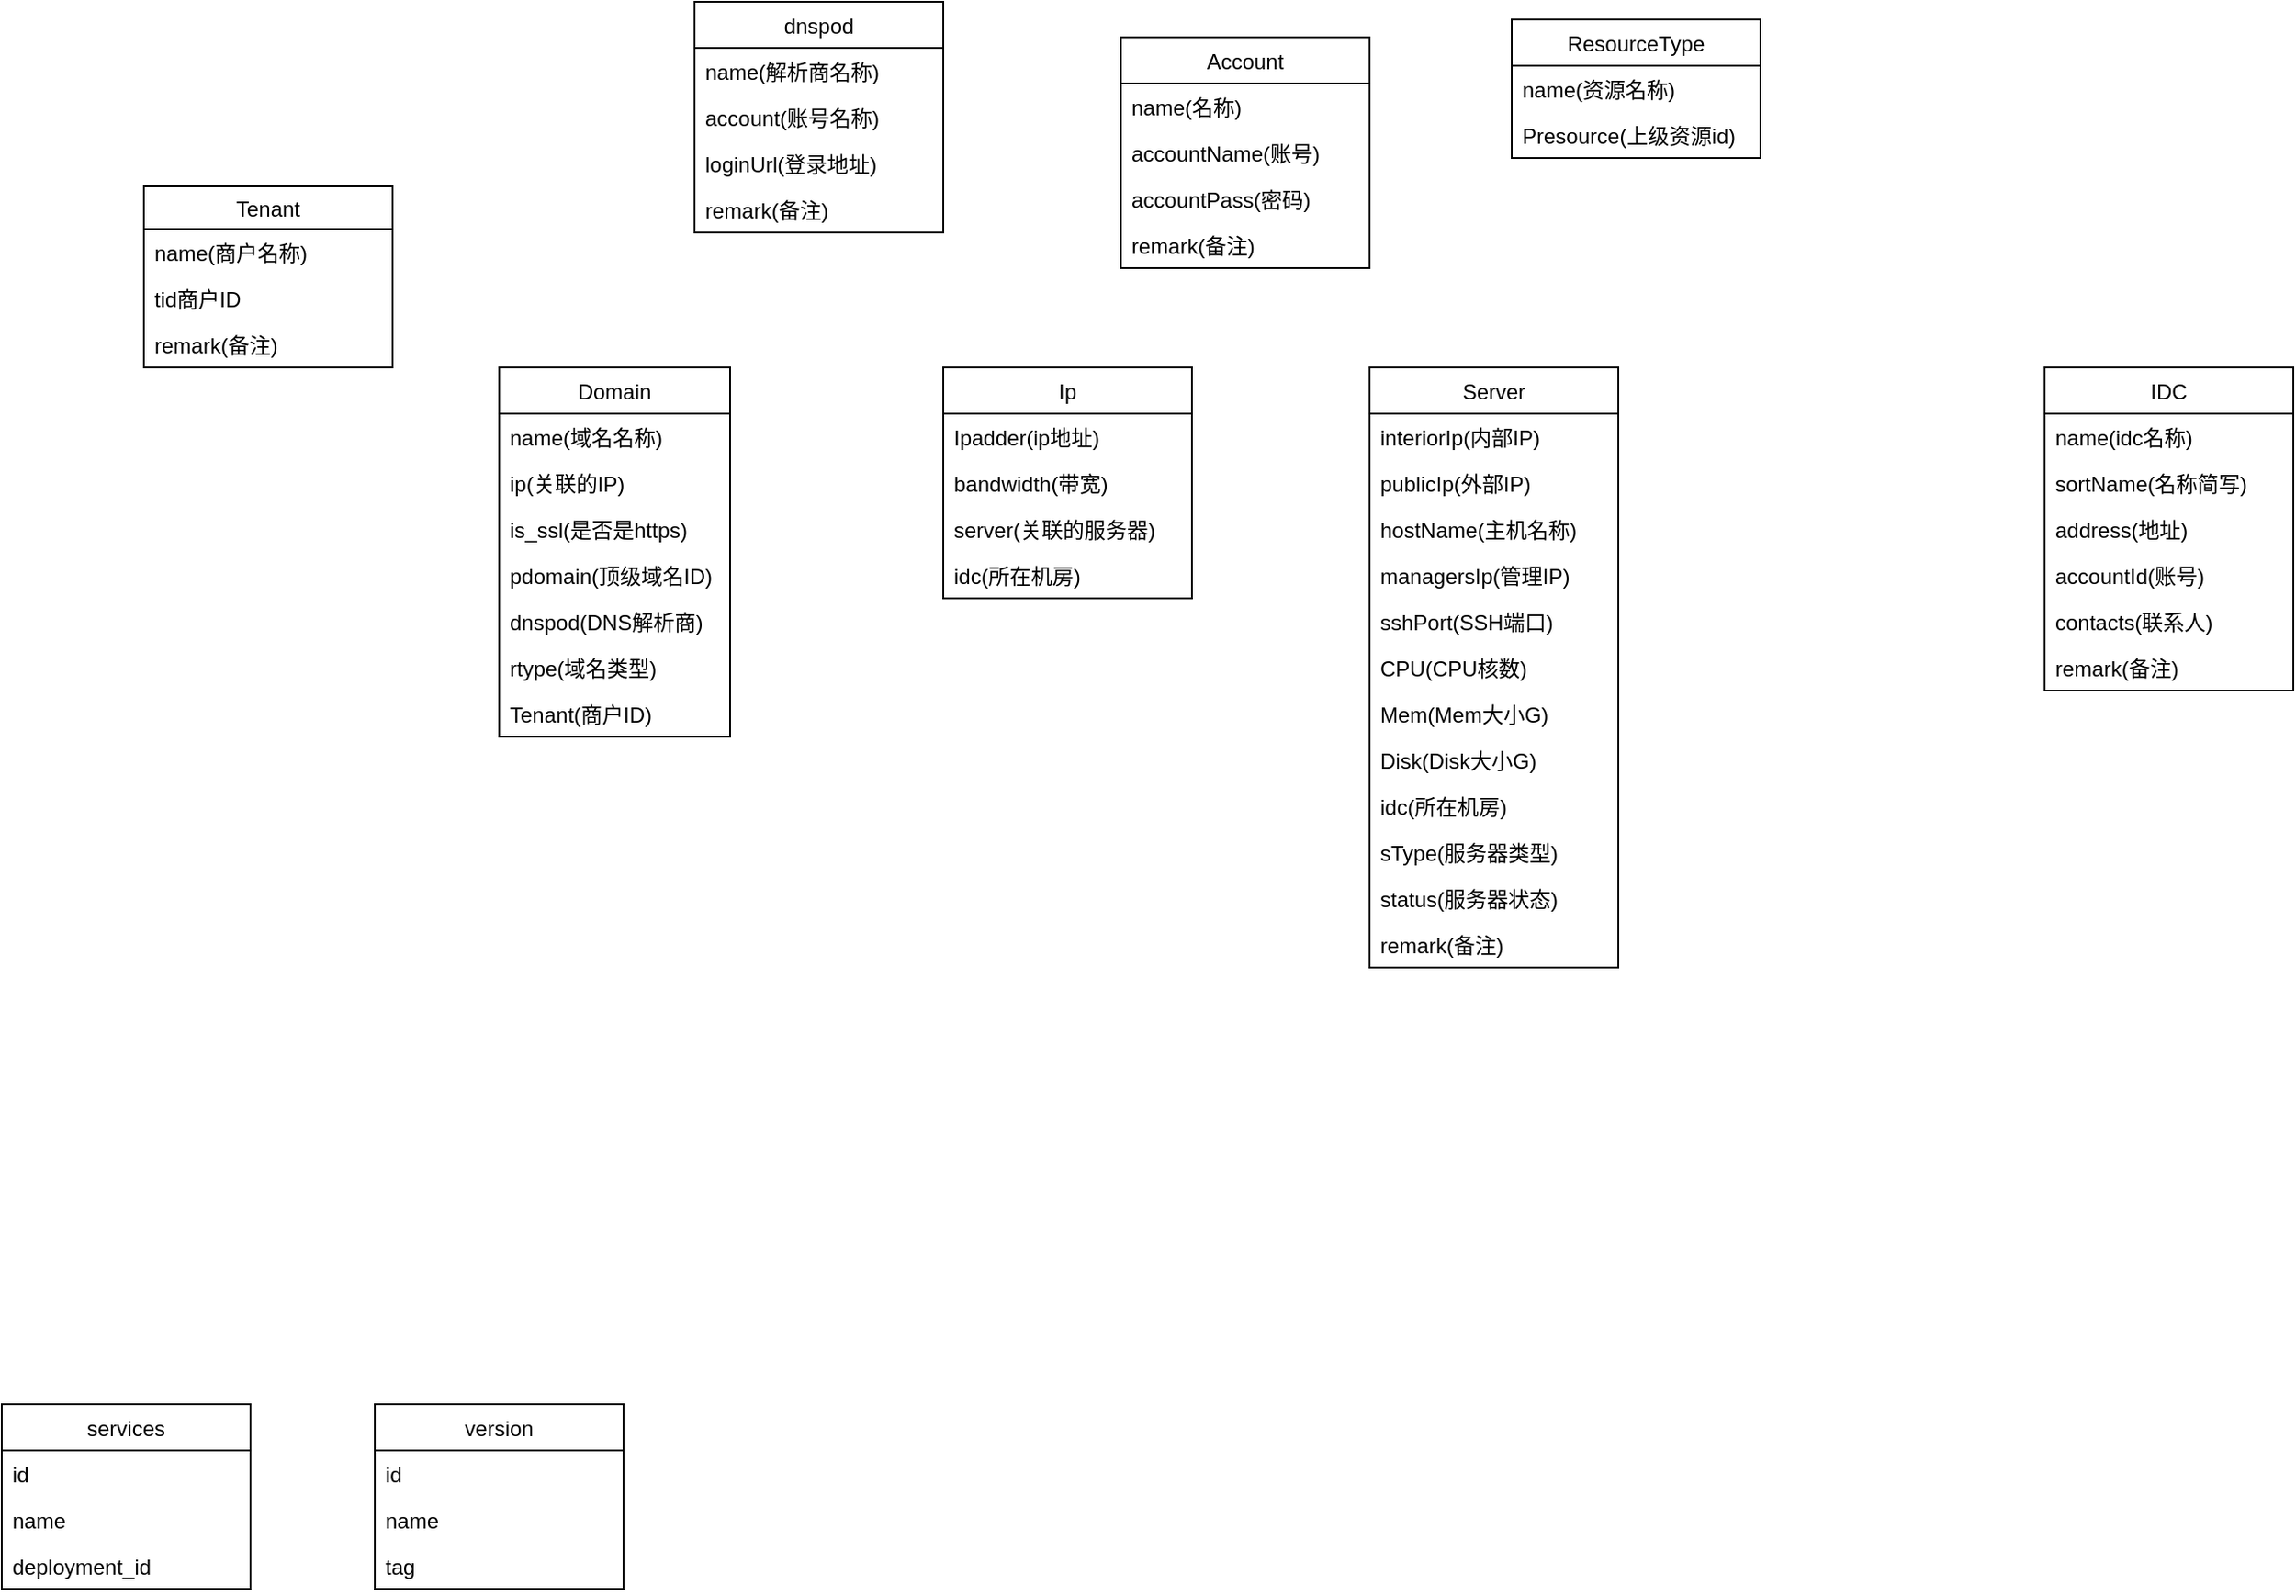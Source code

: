 <mxfile version="12.4.2" type="device" pages="1"><diagram id="jcB6aoxiBg1SaHYzmjvd" name="第 1 页"><mxGraphModel dx="1422" dy="862" grid="1" gridSize="10" guides="1" tooltips="1" connect="1" arrows="1" fold="1" page="1" pageScale="1" pageWidth="1920" pageHeight="1200" math="0" shadow="0"><root><mxCell id="0"/><mxCell id="1" parent="0"/><mxCell id="g7Q5NutpDmdgtejako_v-1" value="IDC" style="swimlane;fontStyle=0;childLayout=stackLayout;horizontal=1;startSize=26;fillColor=none;horizontalStack=0;resizeParent=1;resizeParentMax=0;resizeLast=0;collapsible=1;marginBottom=0;" vertex="1" parent="1"><mxGeometry x="1200" y="206" width="140" height="182" as="geometry"/></mxCell><mxCell id="g7Q5NutpDmdgtejako_v-2" value="name(idc名称)" style="text;strokeColor=none;fillColor=none;align=left;verticalAlign=top;spacingLeft=4;spacingRight=4;overflow=hidden;rotatable=0;points=[[0,0.5],[1,0.5]];portConstraint=eastwest;" vertex="1" parent="g7Q5NutpDmdgtejako_v-1"><mxGeometry y="26" width="140" height="26" as="geometry"/></mxCell><mxCell id="g7Q5NutpDmdgtejako_v-3" value="sortName(名称简写)" style="text;strokeColor=none;fillColor=none;align=left;verticalAlign=top;spacingLeft=4;spacingRight=4;overflow=hidden;rotatable=0;points=[[0,0.5],[1,0.5]];portConstraint=eastwest;" vertex="1" parent="g7Q5NutpDmdgtejako_v-1"><mxGeometry y="52" width="140" height="26" as="geometry"/></mxCell><mxCell id="g7Q5NutpDmdgtejako_v-4" value="address(地址)" style="text;strokeColor=none;fillColor=none;align=left;verticalAlign=top;spacingLeft=4;spacingRight=4;overflow=hidden;rotatable=0;points=[[0,0.5],[1,0.5]];portConstraint=eastwest;" vertex="1" parent="g7Q5NutpDmdgtejako_v-1"><mxGeometry y="78" width="140" height="26" as="geometry"/></mxCell><mxCell id="g7Q5NutpDmdgtejako_v-5" value="accountId(账号)" style="text;strokeColor=none;fillColor=none;align=left;verticalAlign=top;spacingLeft=4;spacingRight=4;overflow=hidden;rotatable=0;points=[[0,0.5],[1,0.5]];portConstraint=eastwest;" vertex="1" parent="g7Q5NutpDmdgtejako_v-1"><mxGeometry y="104" width="140" height="26" as="geometry"/></mxCell><mxCell id="g7Q5NutpDmdgtejako_v-6" value="contacts(联系人)" style="text;strokeColor=none;fillColor=none;align=left;verticalAlign=top;spacingLeft=4;spacingRight=4;overflow=hidden;rotatable=0;points=[[0,0.5],[1,0.5]];portConstraint=eastwest;" vertex="1" parent="g7Q5NutpDmdgtejako_v-1"><mxGeometry y="130" width="140" height="26" as="geometry"/></mxCell><mxCell id="g7Q5NutpDmdgtejako_v-8" value="remark(备注)" style="text;strokeColor=none;fillColor=none;align=left;verticalAlign=top;spacingLeft=4;spacingRight=4;overflow=hidden;rotatable=0;points=[[0,0.5],[1,0.5]];portConstraint=eastwest;" vertex="1" parent="g7Q5NutpDmdgtejako_v-1"><mxGeometry y="156" width="140" height="26" as="geometry"/></mxCell><mxCell id="g7Q5NutpDmdgtejako_v-9" value="Server" style="swimlane;fontStyle=0;childLayout=stackLayout;horizontal=1;startSize=26;fillColor=none;horizontalStack=0;resizeParent=1;resizeParentMax=0;resizeLast=0;collapsible=1;marginBottom=0;" vertex="1" parent="1"><mxGeometry x="820" y="206" width="140" height="338" as="geometry"/></mxCell><mxCell id="g7Q5NutpDmdgtejako_v-10" value="interiorIp(内部IP)" style="text;strokeColor=none;fillColor=none;align=left;verticalAlign=top;spacingLeft=4;spacingRight=4;overflow=hidden;rotatable=0;points=[[0,0.5],[1,0.5]];portConstraint=eastwest;" vertex="1" parent="g7Q5NutpDmdgtejako_v-9"><mxGeometry y="26" width="140" height="26" as="geometry"/></mxCell><mxCell id="g7Q5NutpDmdgtejako_v-63" value="publicIp(外部IP)" style="text;strokeColor=none;fillColor=none;align=left;verticalAlign=top;spacingLeft=4;spacingRight=4;overflow=hidden;rotatable=0;points=[[0,0.5],[1,0.5]];portConstraint=eastwest;" vertex="1" parent="g7Q5NutpDmdgtejako_v-9"><mxGeometry y="52" width="140" height="26" as="geometry"/></mxCell><mxCell id="g7Q5NutpDmdgtejako_v-11" value="hostName(主机名称)" style="text;strokeColor=none;fillColor=none;align=left;verticalAlign=top;spacingLeft=4;spacingRight=4;overflow=hidden;rotatable=0;points=[[0,0.5],[1,0.5]];portConstraint=eastwest;" vertex="1" parent="g7Q5NutpDmdgtejako_v-9"><mxGeometry y="78" width="140" height="26" as="geometry"/></mxCell><mxCell id="g7Q5NutpDmdgtejako_v-12" value="managersIp(管理IP)" style="text;strokeColor=none;fillColor=none;align=left;verticalAlign=top;spacingLeft=4;spacingRight=4;overflow=hidden;rotatable=0;points=[[0,0.5],[1,0.5]];portConstraint=eastwest;" vertex="1" parent="g7Q5NutpDmdgtejako_v-9"><mxGeometry y="104" width="140" height="26" as="geometry"/></mxCell><mxCell id="g7Q5NutpDmdgtejako_v-13" value="sshPort(SSH端口)" style="text;strokeColor=none;fillColor=none;align=left;verticalAlign=top;spacingLeft=4;spacingRight=4;overflow=hidden;rotatable=0;points=[[0,0.5],[1,0.5]];portConstraint=eastwest;" vertex="1" parent="g7Q5NutpDmdgtejako_v-9"><mxGeometry y="130" width="140" height="26" as="geometry"/></mxCell><mxCell id="g7Q5NutpDmdgtejako_v-14" value="CPU(CPU核数)" style="text;strokeColor=none;fillColor=none;align=left;verticalAlign=top;spacingLeft=4;spacingRight=4;overflow=hidden;rotatable=0;points=[[0,0.5],[1,0.5]];portConstraint=eastwest;" vertex="1" parent="g7Q5NutpDmdgtejako_v-9"><mxGeometry y="156" width="140" height="26" as="geometry"/></mxCell><mxCell id="g7Q5NutpDmdgtejako_v-15" value="Mem(Mem大小G)" style="text;strokeColor=none;fillColor=none;align=left;verticalAlign=top;spacingLeft=4;spacingRight=4;overflow=hidden;rotatable=0;points=[[0,0.5],[1,0.5]];portConstraint=eastwest;" vertex="1" parent="g7Q5NutpDmdgtejako_v-9"><mxGeometry y="182" width="140" height="26" as="geometry"/></mxCell><mxCell id="g7Q5NutpDmdgtejako_v-16" value="Disk(Disk大小G)" style="text;strokeColor=none;fillColor=none;align=left;verticalAlign=top;spacingLeft=4;spacingRight=4;overflow=hidden;rotatable=0;points=[[0,0.5],[1,0.5]];portConstraint=eastwest;" vertex="1" parent="g7Q5NutpDmdgtejako_v-9"><mxGeometry y="208" width="140" height="26" as="geometry"/></mxCell><mxCell id="g7Q5NutpDmdgtejako_v-17" value="idc(所在机房)" style="text;strokeColor=none;fillColor=none;align=left;verticalAlign=top;spacingLeft=4;spacingRight=4;overflow=hidden;rotatable=0;points=[[0,0.5],[1,0.5]];portConstraint=eastwest;" vertex="1" parent="g7Q5NutpDmdgtejako_v-9"><mxGeometry y="234" width="140" height="26" as="geometry"/></mxCell><mxCell id="g7Q5NutpDmdgtejako_v-59" value="sType(服务器类型)" style="text;strokeColor=none;fillColor=none;align=left;verticalAlign=top;spacingLeft=4;spacingRight=4;overflow=hidden;rotatable=0;points=[[0,0.5],[1,0.5]];portConstraint=eastwest;" vertex="1" parent="g7Q5NutpDmdgtejako_v-9"><mxGeometry y="260" width="140" height="26" as="geometry"/></mxCell><mxCell id="g7Q5NutpDmdgtejako_v-61" value="status(服务器状态)" style="text;strokeColor=none;fillColor=none;align=left;verticalAlign=top;spacingLeft=4;spacingRight=4;overflow=hidden;rotatable=0;points=[[0,0.5],[1,0.5]];portConstraint=eastwest;" vertex="1" parent="g7Q5NutpDmdgtejako_v-9"><mxGeometry y="286" width="140" height="26" as="geometry"/></mxCell><mxCell id="g7Q5NutpDmdgtejako_v-18" value="remark(备注)" style="text;strokeColor=none;fillColor=none;align=left;verticalAlign=top;spacingLeft=4;spacingRight=4;overflow=hidden;rotatable=0;points=[[0,0.5],[1,0.5]];portConstraint=eastwest;" vertex="1" parent="g7Q5NutpDmdgtejako_v-9"><mxGeometry y="312" width="140" height="26" as="geometry"/></mxCell><mxCell id="g7Q5NutpDmdgtejako_v-19" value="Ip" style="swimlane;fontStyle=0;childLayout=stackLayout;horizontal=1;startSize=26;fillColor=none;horizontalStack=0;resizeParent=1;resizeParentMax=0;resizeLast=0;collapsible=1;marginBottom=0;" vertex="1" parent="1"><mxGeometry x="580" y="206" width="140" height="130" as="geometry"/></mxCell><mxCell id="g7Q5NutpDmdgtejako_v-20" value="Ipadder(ip地址)" style="text;strokeColor=none;fillColor=none;align=left;verticalAlign=top;spacingLeft=4;spacingRight=4;overflow=hidden;rotatable=0;points=[[0,0.5],[1,0.5]];portConstraint=eastwest;" vertex="1" parent="g7Q5NutpDmdgtejako_v-19"><mxGeometry y="26" width="140" height="26" as="geometry"/></mxCell><mxCell id="g7Q5NutpDmdgtejako_v-21" value="bandwidth(带宽)" style="text;strokeColor=none;fillColor=none;align=left;verticalAlign=top;spacingLeft=4;spacingRight=4;overflow=hidden;rotatable=0;points=[[0,0.5],[1,0.5]];portConstraint=eastwest;" vertex="1" parent="g7Q5NutpDmdgtejako_v-19"><mxGeometry y="52" width="140" height="26" as="geometry"/></mxCell><mxCell id="g7Q5NutpDmdgtejako_v-22" value="server(关联的服务器)" style="text;strokeColor=none;fillColor=none;align=left;verticalAlign=top;spacingLeft=4;spacingRight=4;overflow=hidden;rotatable=0;points=[[0,0.5],[1,0.5]];portConstraint=eastwest;" vertex="1" parent="g7Q5NutpDmdgtejako_v-19"><mxGeometry y="78" width="140" height="26" as="geometry"/></mxCell><mxCell id="g7Q5NutpDmdgtejako_v-23" value="idc(所在机房)" style="text;strokeColor=none;fillColor=none;align=left;verticalAlign=top;spacingLeft=4;spacingRight=4;overflow=hidden;rotatable=0;points=[[0,0.5],[1,0.5]];portConstraint=eastwest;" vertex="1" parent="g7Q5NutpDmdgtejako_v-19"><mxGeometry y="104" width="140" height="26" as="geometry"/></mxCell><mxCell id="g7Q5NutpDmdgtejako_v-24" value="Domain" style="swimlane;fontStyle=0;childLayout=stackLayout;horizontal=1;startSize=26;fillColor=none;horizontalStack=0;resizeParent=1;resizeParentMax=0;resizeLast=0;collapsible=1;marginBottom=0;" vertex="1" parent="1"><mxGeometry x="330" y="206" width="130" height="208" as="geometry"/></mxCell><mxCell id="g7Q5NutpDmdgtejako_v-25" value="name(域名名称)" style="text;strokeColor=none;fillColor=none;align=left;verticalAlign=top;spacingLeft=4;spacingRight=4;overflow=hidden;rotatable=0;points=[[0,0.5],[1,0.5]];portConstraint=eastwest;" vertex="1" parent="g7Q5NutpDmdgtejako_v-24"><mxGeometry y="26" width="130" height="26" as="geometry"/></mxCell><mxCell id="g7Q5NutpDmdgtejako_v-26" value="ip(关联的IP)" style="text;strokeColor=none;fillColor=none;align=left;verticalAlign=top;spacingLeft=4;spacingRight=4;overflow=hidden;rotatable=0;points=[[0,0.5],[1,0.5]];portConstraint=eastwest;" vertex="1" parent="g7Q5NutpDmdgtejako_v-24"><mxGeometry y="52" width="130" height="26" as="geometry"/></mxCell><mxCell id="g7Q5NutpDmdgtejako_v-29" value="is_ssl(是否是https)" style="text;strokeColor=none;fillColor=none;align=left;verticalAlign=top;spacingLeft=4;spacingRight=4;overflow=hidden;rotatable=0;points=[[0,0.5],[1,0.5]];portConstraint=eastwest;" vertex="1" parent="g7Q5NutpDmdgtejako_v-24"><mxGeometry y="78" width="130" height="26" as="geometry"/></mxCell><mxCell id="g7Q5NutpDmdgtejako_v-30" value="pdomain(顶级域名ID)" style="text;strokeColor=none;fillColor=none;align=left;verticalAlign=top;spacingLeft=4;spacingRight=4;overflow=hidden;rotatable=0;points=[[0,0.5],[1,0.5]];portConstraint=eastwest;" vertex="1" parent="g7Q5NutpDmdgtejako_v-24"><mxGeometry y="104" width="130" height="26" as="geometry"/></mxCell><mxCell id="g7Q5NutpDmdgtejako_v-31" value="dnspod(DNS解析商)" style="text;strokeColor=none;fillColor=none;align=left;verticalAlign=top;spacingLeft=4;spacingRight=4;overflow=hidden;rotatable=0;points=[[0,0.5],[1,0.5]];portConstraint=eastwest;" vertex="1" parent="g7Q5NutpDmdgtejako_v-24"><mxGeometry y="130" width="130" height="26" as="geometry"/></mxCell><mxCell id="g7Q5NutpDmdgtejako_v-32" value="rtype(域名类型)" style="text;strokeColor=none;fillColor=none;align=left;verticalAlign=top;spacingLeft=4;spacingRight=4;overflow=hidden;rotatable=0;points=[[0,0.5],[1,0.5]];portConstraint=eastwest;" vertex="1" parent="g7Q5NutpDmdgtejako_v-24"><mxGeometry y="156" width="130" height="26" as="geometry"/></mxCell><mxCell id="g7Q5NutpDmdgtejako_v-60" value="Tenant(商户ID)" style="text;strokeColor=none;fillColor=none;align=left;verticalAlign=top;spacingLeft=4;spacingRight=4;overflow=hidden;rotatable=0;points=[[0,0.5],[1,0.5]];portConstraint=eastwest;" vertex="1" parent="g7Q5NutpDmdgtejako_v-24"><mxGeometry y="182" width="130" height="26" as="geometry"/></mxCell><mxCell id="g7Q5NutpDmdgtejako_v-33" value="ResourceType" style="swimlane;fontStyle=0;childLayout=stackLayout;horizontal=1;startSize=26;fillColor=none;horizontalStack=0;resizeParent=1;resizeParentMax=0;resizeLast=0;collapsible=1;marginBottom=0;" vertex="1" parent="1"><mxGeometry x="900" y="10" width="140" height="78" as="geometry"/></mxCell><mxCell id="g7Q5NutpDmdgtejako_v-34" value="name(资源名称)" style="text;strokeColor=none;fillColor=none;align=left;verticalAlign=top;spacingLeft=4;spacingRight=4;overflow=hidden;rotatable=0;points=[[0,0.5],[1,0.5]];portConstraint=eastwest;" vertex="1" parent="g7Q5NutpDmdgtejako_v-33"><mxGeometry y="26" width="140" height="26" as="geometry"/></mxCell><mxCell id="g7Q5NutpDmdgtejako_v-36" value="Presource(上级资源id)" style="text;strokeColor=none;fillColor=none;align=left;verticalAlign=top;spacingLeft=4;spacingRight=4;overflow=hidden;rotatable=0;points=[[0,0.5],[1,0.5]];portConstraint=eastwest;" vertex="1" parent="g7Q5NutpDmdgtejako_v-33"><mxGeometry y="52" width="140" height="26" as="geometry"/></mxCell><mxCell id="g7Q5NutpDmdgtejako_v-37" value="dnspod" style="swimlane;fontStyle=0;childLayout=stackLayout;horizontal=1;startSize=26;fillColor=none;horizontalStack=0;resizeParent=1;resizeParentMax=0;resizeLast=0;collapsible=1;marginBottom=0;" vertex="1" parent="1"><mxGeometry x="440" width="140" height="130" as="geometry"/></mxCell><mxCell id="g7Q5NutpDmdgtejako_v-38" value="name(解析商名称)" style="text;strokeColor=none;fillColor=none;align=left;verticalAlign=top;spacingLeft=4;spacingRight=4;overflow=hidden;rotatable=0;points=[[0,0.5],[1,0.5]];portConstraint=eastwest;" vertex="1" parent="g7Q5NutpDmdgtejako_v-37"><mxGeometry y="26" width="140" height="26" as="geometry"/></mxCell><mxCell id="g7Q5NutpDmdgtejako_v-39" value="account(账号名称)" style="text;strokeColor=none;fillColor=none;align=left;verticalAlign=top;spacingLeft=4;spacingRight=4;overflow=hidden;rotatable=0;points=[[0,0.5],[1,0.5]];portConstraint=eastwest;" vertex="1" parent="g7Q5NutpDmdgtejako_v-37"><mxGeometry y="52" width="140" height="26" as="geometry"/></mxCell><mxCell id="g7Q5NutpDmdgtejako_v-40" value="loginUrl(登录地址)" style="text;strokeColor=none;fillColor=none;align=left;verticalAlign=top;spacingLeft=4;spacingRight=4;overflow=hidden;rotatable=0;points=[[0,0.5],[1,0.5]];portConstraint=eastwest;" vertex="1" parent="g7Q5NutpDmdgtejako_v-37"><mxGeometry y="78" width="140" height="26" as="geometry"/></mxCell><mxCell id="g7Q5NutpDmdgtejako_v-41" value="remark(备注)" style="text;strokeColor=none;fillColor=none;align=left;verticalAlign=top;spacingLeft=4;spacingRight=4;overflow=hidden;rotatable=0;points=[[0,0.5],[1,0.5]];portConstraint=eastwest;" vertex="1" parent="g7Q5NutpDmdgtejako_v-37"><mxGeometry y="104" width="140" height="26" as="geometry"/></mxCell><mxCell id="g7Q5NutpDmdgtejako_v-42" value="Account" style="swimlane;fontStyle=0;childLayout=stackLayout;horizontal=1;startSize=26;fillColor=none;horizontalStack=0;resizeParent=1;resizeParentMax=0;resizeLast=0;collapsible=1;marginBottom=0;" vertex="1" parent="1"><mxGeometry x="680" y="20" width="140" height="130" as="geometry"/></mxCell><mxCell id="g7Q5NutpDmdgtejako_v-43" value="name(名称)" style="text;strokeColor=none;fillColor=none;align=left;verticalAlign=top;spacingLeft=4;spacingRight=4;overflow=hidden;rotatable=0;points=[[0,0.5],[1,0.5]];portConstraint=eastwest;" vertex="1" parent="g7Q5NutpDmdgtejako_v-42"><mxGeometry y="26" width="140" height="26" as="geometry"/></mxCell><mxCell id="g7Q5NutpDmdgtejako_v-51" value="accountName(账号)" style="text;strokeColor=none;fillColor=none;align=left;verticalAlign=top;spacingLeft=4;spacingRight=4;overflow=hidden;rotatable=0;points=[[0,0.5],[1,0.5]];portConstraint=eastwest;" vertex="1" parent="g7Q5NutpDmdgtejako_v-42"><mxGeometry y="52" width="140" height="26" as="geometry"/></mxCell><mxCell id="g7Q5NutpDmdgtejako_v-44" value="accountPass(密码)" style="text;strokeColor=none;fillColor=none;align=left;verticalAlign=top;spacingLeft=4;spacingRight=4;overflow=hidden;rotatable=0;points=[[0,0.5],[1,0.5]];portConstraint=eastwest;" vertex="1" parent="g7Q5NutpDmdgtejako_v-42"><mxGeometry y="78" width="140" height="26" as="geometry"/></mxCell><mxCell id="g7Q5NutpDmdgtejako_v-45" value="remark(备注)" style="text;strokeColor=none;fillColor=none;align=left;verticalAlign=top;spacingLeft=4;spacingRight=4;overflow=hidden;rotatable=0;points=[[0,0.5],[1,0.5]];portConstraint=eastwest;" vertex="1" parent="g7Q5NutpDmdgtejako_v-42"><mxGeometry y="104" width="140" height="26" as="geometry"/></mxCell><mxCell id="g7Q5NutpDmdgtejako_v-53" value="Tenant" style="swimlane;fontStyle=0;childLayout=stackLayout;horizontal=1;startSize=24;fillColor=none;horizontalStack=0;resizeParent=1;resizeParentMax=0;resizeLast=0;collapsible=1;marginBottom=0;" vertex="1" parent="1"><mxGeometry x="130" y="104" width="140" height="102" as="geometry"/></mxCell><mxCell id="g7Q5NutpDmdgtejako_v-55" value="name(商户名称)" style="text;strokeColor=none;fillColor=none;align=left;verticalAlign=top;spacingLeft=4;spacingRight=4;overflow=hidden;rotatable=0;points=[[0,0.5],[1,0.5]];portConstraint=eastwest;" vertex="1" parent="g7Q5NutpDmdgtejako_v-53"><mxGeometry y="24" width="140" height="26" as="geometry"/></mxCell><mxCell id="g7Q5NutpDmdgtejako_v-56" value="tid商户ID" style="text;strokeColor=none;fillColor=none;align=left;verticalAlign=top;spacingLeft=4;spacingRight=4;overflow=hidden;rotatable=0;points=[[0,0.5],[1,0.5]];portConstraint=eastwest;" vertex="1" parent="g7Q5NutpDmdgtejako_v-53"><mxGeometry y="50" width="140" height="26" as="geometry"/></mxCell><mxCell id="g7Q5NutpDmdgtejako_v-58" value="remark(备注)" style="text;strokeColor=none;fillColor=none;align=left;verticalAlign=top;spacingLeft=4;spacingRight=4;overflow=hidden;rotatable=0;points=[[0,0.5],[1,0.5]];portConstraint=eastwest;" vertex="1" parent="g7Q5NutpDmdgtejako_v-53"><mxGeometry y="76" width="140" height="26" as="geometry"/></mxCell><mxCell id="g7Q5NutpDmdgtejako_v-85" value="services" style="swimlane;fontStyle=0;childLayout=stackLayout;horizontal=1;startSize=26;fillColor=none;horizontalStack=0;resizeParent=1;resizeParentMax=0;resizeLast=0;collapsible=1;marginBottom=0;" vertex="1" parent="1"><mxGeometry x="50" y="790" width="140" height="104" as="geometry"/></mxCell><mxCell id="g7Q5NutpDmdgtejako_v-86" value="id" style="text;strokeColor=none;fillColor=none;align=left;verticalAlign=top;spacingLeft=4;spacingRight=4;overflow=hidden;rotatable=0;points=[[0,0.5],[1,0.5]];portConstraint=eastwest;" vertex="1" parent="g7Q5NutpDmdgtejako_v-85"><mxGeometry y="26" width="140" height="26" as="geometry"/></mxCell><mxCell id="g7Q5NutpDmdgtejako_v-87" value="name" style="text;strokeColor=none;fillColor=none;align=left;verticalAlign=top;spacingLeft=4;spacingRight=4;overflow=hidden;rotatable=0;points=[[0,0.5],[1,0.5]];portConstraint=eastwest;" vertex="1" parent="g7Q5NutpDmdgtejako_v-85"><mxGeometry y="52" width="140" height="26" as="geometry"/></mxCell><mxCell id="g7Q5NutpDmdgtejako_v-88" value="deployment_id" style="text;strokeColor=none;fillColor=none;align=left;verticalAlign=top;spacingLeft=4;spacingRight=4;overflow=hidden;rotatable=0;points=[[0,0.5],[1,0.5]];portConstraint=eastwest;" vertex="1" parent="g7Q5NutpDmdgtejako_v-85"><mxGeometry y="78" width="140" height="26" as="geometry"/></mxCell><mxCell id="g7Q5NutpDmdgtejako_v-90" value="version" style="swimlane;fontStyle=0;childLayout=stackLayout;horizontal=1;startSize=26;fillColor=none;horizontalStack=0;resizeParent=1;resizeParentMax=0;resizeLast=0;collapsible=1;marginBottom=0;" vertex="1" parent="1"><mxGeometry x="260" y="790" width="140" height="104" as="geometry"/></mxCell><mxCell id="g7Q5NutpDmdgtejako_v-91" value="id" style="text;strokeColor=none;fillColor=none;align=left;verticalAlign=top;spacingLeft=4;spacingRight=4;overflow=hidden;rotatable=0;points=[[0,0.5],[1,0.5]];portConstraint=eastwest;" vertex="1" parent="g7Q5NutpDmdgtejako_v-90"><mxGeometry y="26" width="140" height="26" as="geometry"/></mxCell><mxCell id="g7Q5NutpDmdgtejako_v-92" value="name" style="text;strokeColor=none;fillColor=none;align=left;verticalAlign=top;spacingLeft=4;spacingRight=4;overflow=hidden;rotatable=0;points=[[0,0.5],[1,0.5]];portConstraint=eastwest;" vertex="1" parent="g7Q5NutpDmdgtejako_v-90"><mxGeometry y="52" width="140" height="26" as="geometry"/></mxCell><mxCell id="g7Q5NutpDmdgtejako_v-93" value="tag" style="text;strokeColor=none;fillColor=none;align=left;verticalAlign=top;spacingLeft=4;spacingRight=4;overflow=hidden;rotatable=0;points=[[0,0.5],[1,0.5]];portConstraint=eastwest;" vertex="1" parent="g7Q5NutpDmdgtejako_v-90"><mxGeometry y="78" width="140" height="26" as="geometry"/></mxCell></root></mxGraphModel></diagram></mxfile>